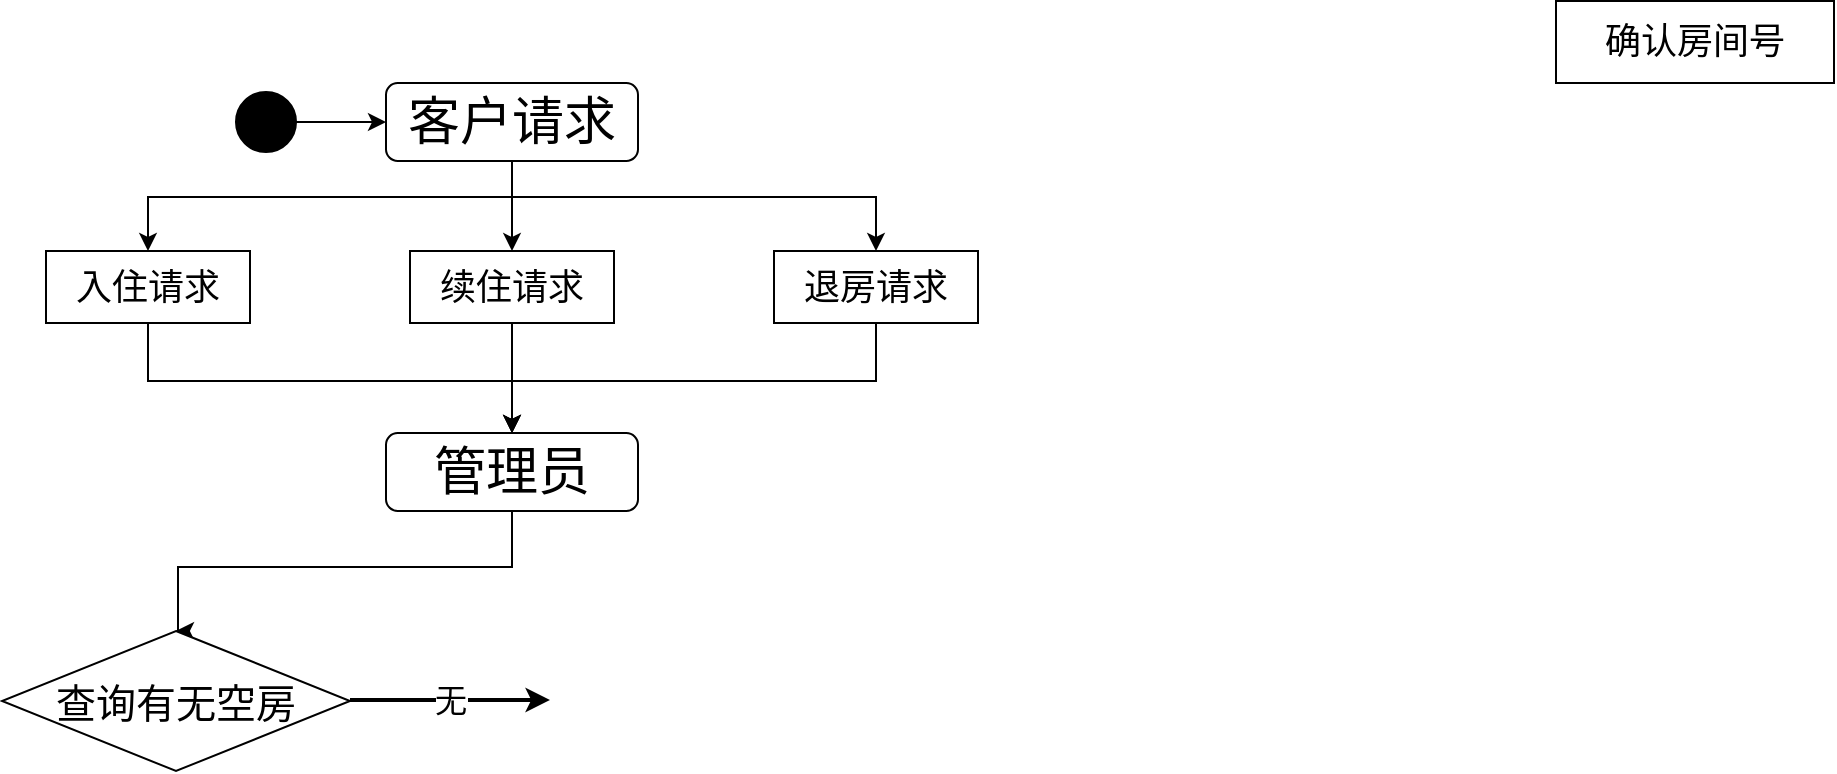 <mxfile version="22.0.8" type="github">
  <diagram name="第 1 页" id="7W-Vml-be71XeKP4XQ2E">
    <mxGraphModel dx="1488" dy="893" grid="0" gridSize="10" guides="1" tooltips="1" connect="1" arrows="1" fold="1" page="1" pageScale="1" pageWidth="1169" pageHeight="827" math="0" shadow="0">
      <root>
        <mxCell id="0" />
        <mxCell id="1" parent="0" />
        <mxCell id="2akz_Gd9F4VhMpxJWejg-7" value="" style="edgeStyle=orthogonalEdgeStyle;rounded=0;orthogonalLoop=1;jettySize=auto;html=1;" edge="1" parent="1" source="2akz_Gd9F4VhMpxJWejg-3" target="2akz_Gd9F4VhMpxJWejg-5">
          <mxGeometry relative="1" as="geometry" />
        </mxCell>
        <mxCell id="2akz_Gd9F4VhMpxJWejg-8" style="edgeStyle=orthogonalEdgeStyle;rounded=0;orthogonalLoop=1;jettySize=auto;html=1;entryX=0.5;entryY=0;entryDx=0;entryDy=0;" edge="1" parent="1" source="2akz_Gd9F4VhMpxJWejg-3" target="2akz_Gd9F4VhMpxJWejg-6">
          <mxGeometry relative="1" as="geometry">
            <Array as="points">
              <mxPoint x="422" y="188.5" />
              <mxPoint x="604" y="188.5" />
            </Array>
          </mxGeometry>
        </mxCell>
        <mxCell id="2akz_Gd9F4VhMpxJWejg-9" style="edgeStyle=orthogonalEdgeStyle;rounded=0;orthogonalLoop=1;jettySize=auto;html=1;entryX=0.5;entryY=0;entryDx=0;entryDy=0;" edge="1" parent="1" source="2akz_Gd9F4VhMpxJWejg-3" target="2akz_Gd9F4VhMpxJWejg-4">
          <mxGeometry relative="1" as="geometry">
            <Array as="points">
              <mxPoint x="422" y="188.5" />
              <mxPoint x="240" y="188.5" />
            </Array>
          </mxGeometry>
        </mxCell>
        <mxCell id="2akz_Gd9F4VhMpxJWejg-3" value="&lt;font style=&quot;font-size: 26px;&quot;&gt;客户请求&lt;/font&gt;" style="rounded=1;whiteSpace=wrap;html=1;" vertex="1" parent="1">
          <mxGeometry x="359" y="131.5" width="126" height="39" as="geometry" />
        </mxCell>
        <mxCell id="2akz_Gd9F4VhMpxJWejg-12" style="edgeStyle=orthogonalEdgeStyle;rounded=0;orthogonalLoop=1;jettySize=auto;html=1;entryX=0.5;entryY=0;entryDx=0;entryDy=0;" edge="1" parent="1" source="2akz_Gd9F4VhMpxJWejg-4" target="2akz_Gd9F4VhMpxJWejg-10">
          <mxGeometry relative="1" as="geometry">
            <Array as="points">
              <mxPoint x="240" y="280.5" />
              <mxPoint x="422" y="280.5" />
            </Array>
          </mxGeometry>
        </mxCell>
        <mxCell id="2akz_Gd9F4VhMpxJWejg-4" value="&lt;font style=&quot;font-size: 18px;&quot;&gt;入住请求&lt;/font&gt;" style="rounded=0;whiteSpace=wrap;html=1;" vertex="1" parent="1">
          <mxGeometry x="189" y="215.5" width="102" height="36" as="geometry" />
        </mxCell>
        <mxCell id="2akz_Gd9F4VhMpxJWejg-11" style="edgeStyle=orthogonalEdgeStyle;rounded=0;orthogonalLoop=1;jettySize=auto;html=1;entryX=0.5;entryY=0;entryDx=0;entryDy=0;" edge="1" parent="1" source="2akz_Gd9F4VhMpxJWejg-5" target="2akz_Gd9F4VhMpxJWejg-10">
          <mxGeometry relative="1" as="geometry" />
        </mxCell>
        <mxCell id="2akz_Gd9F4VhMpxJWejg-5" value="&lt;font style=&quot;font-size: 18px;&quot;&gt;续住请求&lt;/font&gt;" style="rounded=0;whiteSpace=wrap;html=1;" vertex="1" parent="1">
          <mxGeometry x="371" y="215.5" width="102" height="36" as="geometry" />
        </mxCell>
        <mxCell id="2akz_Gd9F4VhMpxJWejg-14" style="edgeStyle=orthogonalEdgeStyle;rounded=0;orthogonalLoop=1;jettySize=auto;html=1;entryX=0.5;entryY=0;entryDx=0;entryDy=0;" edge="1" parent="1" source="2akz_Gd9F4VhMpxJWejg-6" target="2akz_Gd9F4VhMpxJWejg-10">
          <mxGeometry relative="1" as="geometry">
            <Array as="points">
              <mxPoint x="604" y="280.5" />
              <mxPoint x="422" y="280.5" />
            </Array>
          </mxGeometry>
        </mxCell>
        <mxCell id="2akz_Gd9F4VhMpxJWejg-6" value="&lt;span style=&quot;font-size: 18px;&quot;&gt;退房请求&lt;/span&gt;" style="rounded=0;whiteSpace=wrap;html=1;" vertex="1" parent="1">
          <mxGeometry x="553" y="215.5" width="102" height="36" as="geometry" />
        </mxCell>
        <mxCell id="2akz_Gd9F4VhMpxJWejg-19" style="edgeStyle=orthogonalEdgeStyle;rounded=0;orthogonalLoop=1;jettySize=auto;html=1;entryX=0.5;entryY=0;entryDx=0;entryDy=0;" edge="1" parent="1" source="2akz_Gd9F4VhMpxJWejg-10" target="2akz_Gd9F4VhMpxJWejg-15">
          <mxGeometry relative="1" as="geometry">
            <Array as="points">
              <mxPoint x="422" y="373.5" />
              <mxPoint x="255" y="373.5" />
            </Array>
          </mxGeometry>
        </mxCell>
        <mxCell id="2akz_Gd9F4VhMpxJWejg-10" value="&lt;font style=&quot;font-size: 26px;&quot;&gt;管理员&lt;/font&gt;" style="rounded=1;whiteSpace=wrap;html=1;" vertex="1" parent="1">
          <mxGeometry x="359" y="306.5" width="126" height="39" as="geometry" />
        </mxCell>
        <mxCell id="2akz_Gd9F4VhMpxJWejg-15" value="&lt;font style=&quot;font-size: 20px;&quot;&gt;查询有无空房&lt;/font&gt;" style="rhombus;whiteSpace=wrap;html=1;" vertex="1" parent="1">
          <mxGeometry x="167" y="405.5" width="174" height="70" as="geometry" />
        </mxCell>
        <mxCell id="2akz_Gd9F4VhMpxJWejg-18" value="&lt;span style=&quot;font-size: 18px;&quot;&gt;确认房间号&lt;/span&gt;" style="rounded=0;whiteSpace=wrap;html=1;" vertex="1" parent="1">
          <mxGeometry x="944" y="90.5" width="139" height="41" as="geometry" />
        </mxCell>
        <mxCell id="2akz_Gd9F4VhMpxJWejg-22" value="" style="endArrow=classic;html=1;rounded=0;strokeWidth=2;" edge="1" parent="1">
          <mxGeometry relative="1" as="geometry">
            <mxPoint x="341" y="440" as="sourcePoint" />
            <mxPoint x="441" y="440" as="targetPoint" />
          </mxGeometry>
        </mxCell>
        <mxCell id="2akz_Gd9F4VhMpxJWejg-23" value="无" style="edgeLabel;resizable=0;html=1;align=center;verticalAlign=middle;fontSize=16;" connectable="0" vertex="1" parent="2akz_Gd9F4VhMpxJWejg-22">
          <mxGeometry relative="1" as="geometry" />
        </mxCell>
        <mxCell id="2akz_Gd9F4VhMpxJWejg-26" value="" style="edgeStyle=orthogonalEdgeStyle;rounded=0;orthogonalLoop=1;jettySize=auto;html=1;" edge="1" parent="1" source="2akz_Gd9F4VhMpxJWejg-25" target="2akz_Gd9F4VhMpxJWejg-3">
          <mxGeometry relative="1" as="geometry" />
        </mxCell>
        <mxCell id="2akz_Gd9F4VhMpxJWejg-25" value="" style="ellipse;fillColor=strokeColor;html=1;" vertex="1" parent="1">
          <mxGeometry x="284" y="136" width="30" height="30" as="geometry" />
        </mxCell>
      </root>
    </mxGraphModel>
  </diagram>
</mxfile>
